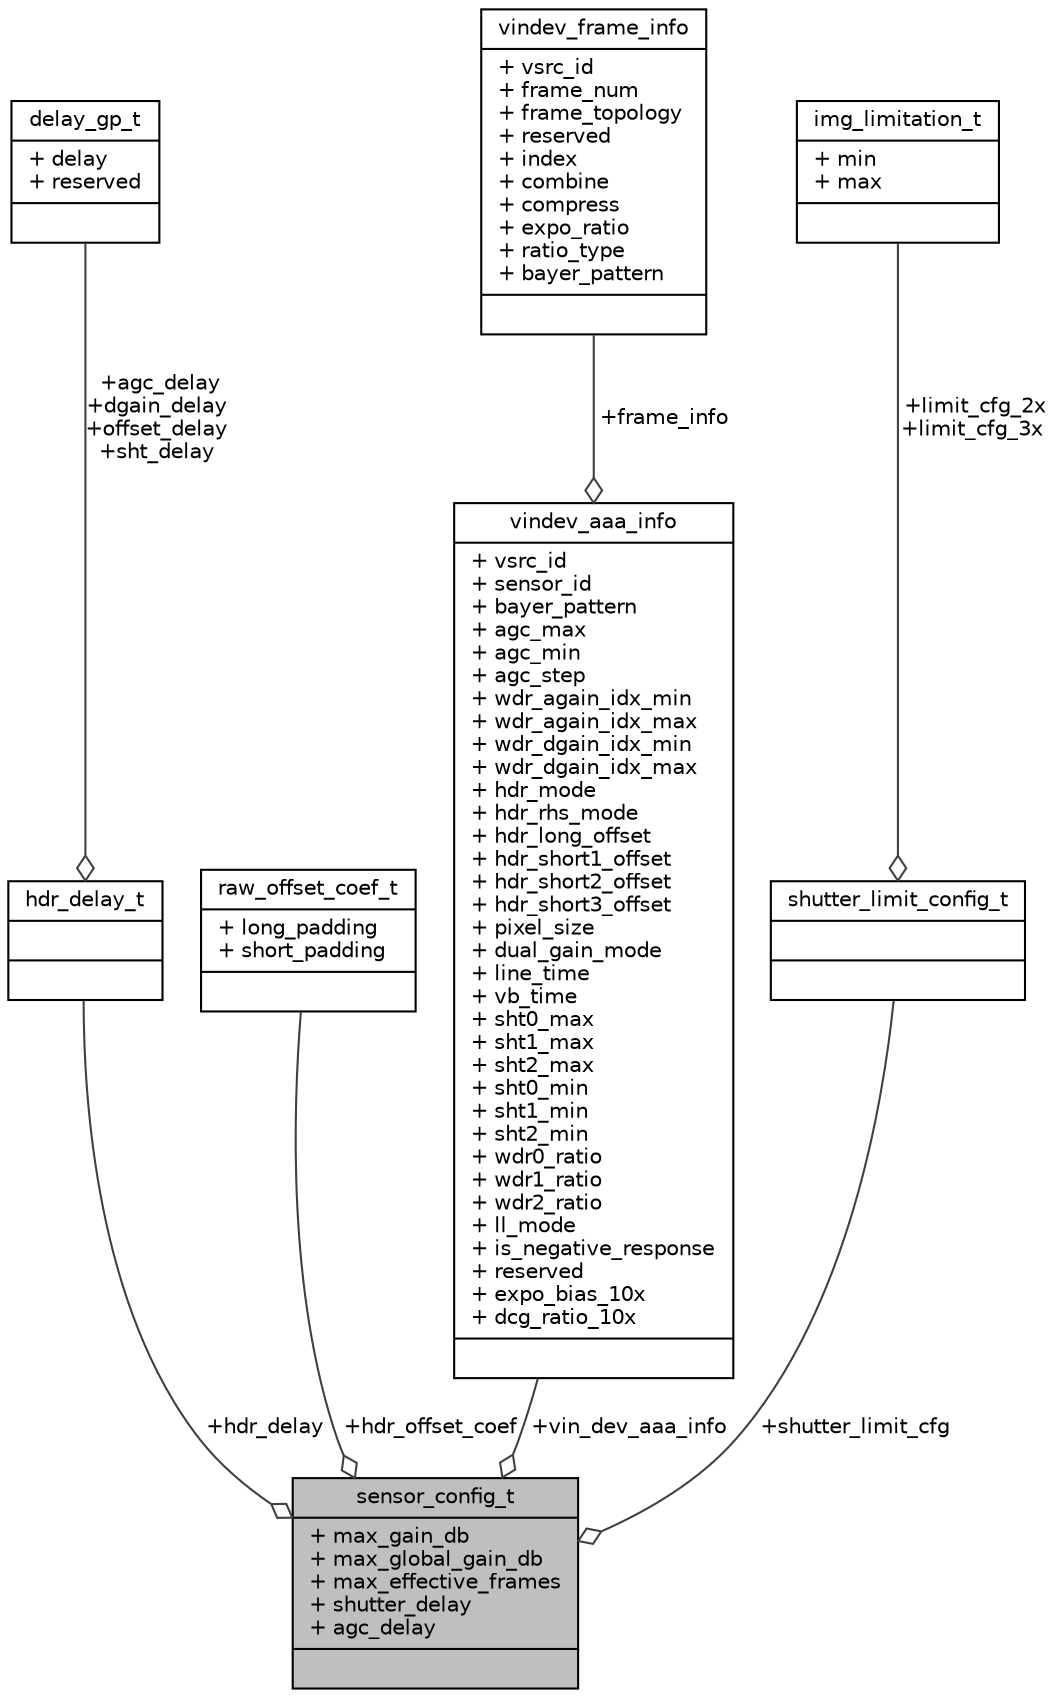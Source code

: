 digraph "sensor_config_t"
{
 // INTERACTIVE_SVG=YES
 // LATEX_PDF_SIZE
  bgcolor="transparent";
  edge [fontname="Helvetica",fontsize="10",labelfontname="Helvetica",labelfontsize="10"];
  node [fontname="Helvetica",fontsize="10",shape=record];
  Node1 [label="{sensor_config_t\n|+ max_gain_db\l+ max_global_gain_db\l+ max_effective_frames\l+ shutter_delay\l+ agc_delay\l|}",height=0.2,width=0.4,color="black", fillcolor="grey75", style="filled", fontcolor="black",tooltip=" "];
  Node2 -> Node1 [color="grey25",fontsize="10",style="solid",label=" +hdr_delay" ,arrowhead="odiamond",fontname="Helvetica"];
  Node2 [label="{hdr_delay_t\n||}",height=0.2,width=0.4,color="black",URL="$d9/d20/structhdr__delay__t.html",tooltip=" "];
  Node3 -> Node2 [color="grey25",fontsize="10",style="solid",label=" +agc_delay\n+dgain_delay\n+offset_delay\n+sht_delay" ,arrowhead="odiamond",fontname="Helvetica"];
  Node3 [label="{delay_gp_t\n|+ delay\l+ reserved\l|}",height=0.2,width=0.4,color="black",URL="$da/da7/structdelay__gp__t.html",tooltip=" "];
  Node4 -> Node1 [color="grey25",fontsize="10",style="solid",label=" +hdr_offset_coef" ,arrowhead="odiamond",fontname="Helvetica"];
  Node4 [label="{raw_offset_coef_t\n|+ long_padding\l+ short_padding\l|}",height=0.2,width=0.4,color="black",URL="$d8/d17/structraw__offset__coef__t.html",tooltip=" "];
  Node5 -> Node1 [color="grey25",fontsize="10",style="solid",label=" +vin_dev_aaa_info" ,arrowhead="odiamond",fontname="Helvetica"];
  Node5 [label="{vindev_aaa_info\n|+ vsrc_id\l+ sensor_id\l+ bayer_pattern\l+ agc_max\l+ agc_min\l+ agc_step\l+ wdr_again_idx_min\l+ wdr_again_idx_max\l+ wdr_dgain_idx_min\l+ wdr_dgain_idx_max\l+ hdr_mode\l+ hdr_rhs_mode\l+ hdr_long_offset\l+ hdr_short1_offset\l+ hdr_short2_offset\l+ hdr_short3_offset\l+ pixel_size\l+ dual_gain_mode\l+ line_time\l+ vb_time\l+ sht0_max\l+ sht1_max\l+ sht2_max\l+ sht0_min\l+ sht1_min\l+ sht2_min\l+ wdr0_ratio\l+ wdr1_ratio\l+ wdr2_ratio\l+ ll_mode\l+ is_negative_response\l+ reserved\l+ expo_bias_10x\l+ dcg_ratio_10x\l|}",height=0.2,width=0.4,color="black",URL="$d9/d73/structvindev__aaa__info.html",tooltip=" "];
  Node6 -> Node5 [color="grey25",fontsize="10",style="solid",label=" +frame_info" ,arrowhead="odiamond",fontname="Helvetica"];
  Node6 [label="{vindev_frame_info\n|+ vsrc_id\l+ frame_num\l+ frame_topology\l+ reserved\l+ index\l+ combine\l+ compress\l+ expo_ratio\l+ ratio_type\l+ bayer_pattern\l|}",height=0.2,width=0.4,color="black",URL="$d9/db0/structvindev__frame__info.html",tooltip=" "];
  Node7 -> Node1 [color="grey25",fontsize="10",style="solid",label=" +shutter_limit_cfg" ,arrowhead="odiamond",fontname="Helvetica"];
  Node7 [label="{shutter_limit_config_t\n||}",height=0.2,width=0.4,color="black",URL="$d8/d25/structshutter__limit__config__t.html",tooltip=" "];
  Node8 -> Node7 [color="grey25",fontsize="10",style="solid",label=" +limit_cfg_2x\n+limit_cfg_3x" ,arrowhead="odiamond",fontname="Helvetica"];
  Node8 [label="{img_limitation_t\n|+ min\l+ max\l|}",height=0.2,width=0.4,color="black",URL="$dc/d71/structimg__limitation__t.html",tooltip=" "];
}
